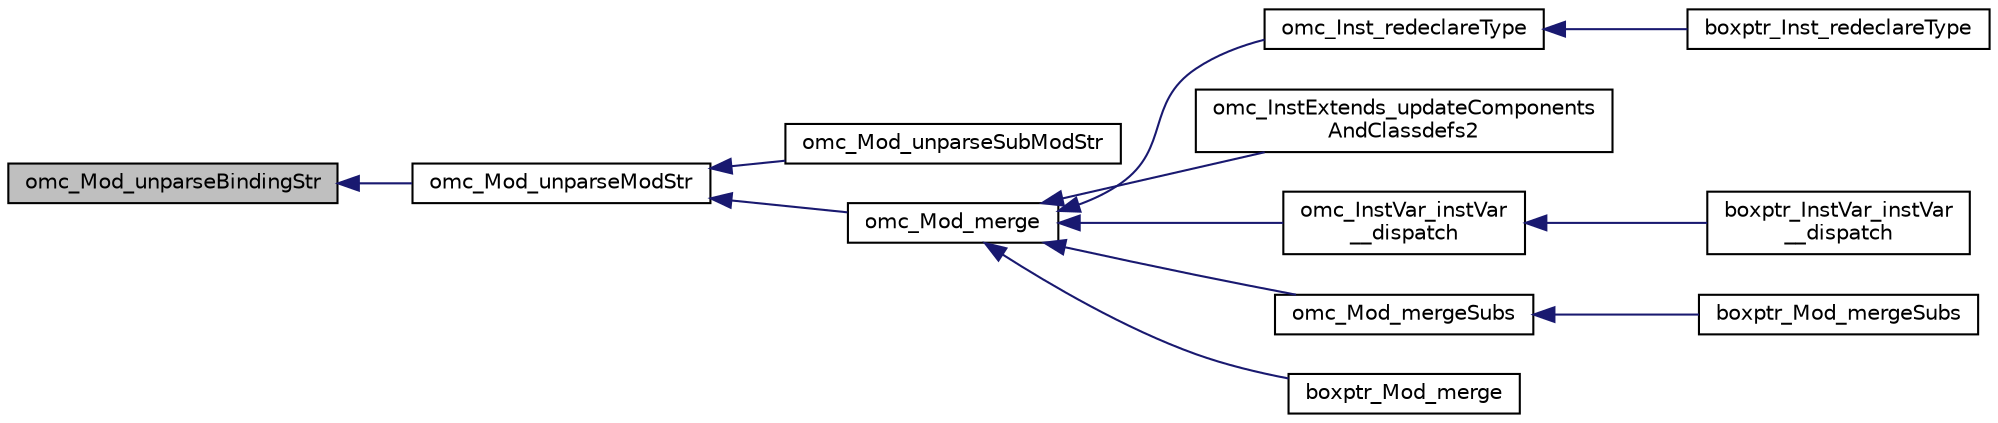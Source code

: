 digraph "omc_Mod_unparseBindingStr"
{
  edge [fontname="Helvetica",fontsize="10",labelfontname="Helvetica",labelfontsize="10"];
  node [fontname="Helvetica",fontsize="10",shape=record];
  rankdir="LR";
  Node6754 [label="omc_Mod_unparseBindingStr",height=0.2,width=0.4,color="black", fillcolor="grey75", style="filled", fontcolor="black"];
  Node6754 -> Node6755 [dir="back",color="midnightblue",fontsize="10",style="solid",fontname="Helvetica"];
  Node6755 [label="omc_Mod_unparseModStr",height=0.2,width=0.4,color="black", fillcolor="white", style="filled",URL="$d9/dd4/_mod_8h.html#a63885e9da8ad044da7fb9b8a54d58918"];
  Node6755 -> Node6756 [dir="back",color="midnightblue",fontsize="10",style="solid",fontname="Helvetica"];
  Node6756 [label="omc_Mod_unparseSubModStr",height=0.2,width=0.4,color="black", fillcolor="white", style="filled",URL="$d1/dd5/_mod_8c.html#a9f9643e96a212b23edf2f9eeb4973de8"];
  Node6755 -> Node6757 [dir="back",color="midnightblue",fontsize="10",style="solid",fontname="Helvetica"];
  Node6757 [label="omc_Mod_merge",height=0.2,width=0.4,color="black", fillcolor="white", style="filled",URL="$d9/dd4/_mod_8h.html#a97cdc706fc9d41835d40eb32addb17d4"];
  Node6757 -> Node6758 [dir="back",color="midnightblue",fontsize="10",style="solid",fontname="Helvetica"];
  Node6758 [label="omc_Inst_redeclareType",height=0.2,width=0.4,color="black", fillcolor="white", style="filled",URL="$d9/d5c/_inst_8h.html#a5d23f291076be33a4476ad7a5e16aeed"];
  Node6758 -> Node6759 [dir="back",color="midnightblue",fontsize="10",style="solid",fontname="Helvetica"];
  Node6759 [label="boxptr_Inst_redeclareType",height=0.2,width=0.4,color="black", fillcolor="white", style="filled",URL="$d9/d5c/_inst_8h.html#a5f34368247a7838413aa837c9a338b7d"];
  Node6757 -> Node6760 [dir="back",color="midnightblue",fontsize="10",style="solid",fontname="Helvetica"];
  Node6760 [label="omc_InstExtends_updateComponents\lAndClassdefs2",height=0.2,width=0.4,color="black", fillcolor="white", style="filled",URL="$d1/d38/_inst_extends_8c.html#a715c869d4b40f4bcb95488bfbf10cf9c"];
  Node6757 -> Node6761 [dir="back",color="midnightblue",fontsize="10",style="solid",fontname="Helvetica"];
  Node6761 [label="omc_InstVar_instVar\l__dispatch",height=0.2,width=0.4,color="black", fillcolor="white", style="filled",URL="$d6/d54/_inst_var_8c.html#a30c666d5e62e0e0cc36dc5041cc6c43d"];
  Node6761 -> Node6762 [dir="back",color="midnightblue",fontsize="10",style="solid",fontname="Helvetica"];
  Node6762 [label="boxptr_InstVar_instVar\l__dispatch",height=0.2,width=0.4,color="black", fillcolor="white", style="filled",URL="$d6/d54/_inst_var_8c.html#a62e0a9b61bb9c632c69b95c7924d8311"];
  Node6757 -> Node6763 [dir="back",color="midnightblue",fontsize="10",style="solid",fontname="Helvetica"];
  Node6763 [label="omc_Mod_mergeSubs",height=0.2,width=0.4,color="black", fillcolor="white", style="filled",URL="$d1/dd5/_mod_8c.html#ac982e2c0f4d0fe28aba92b52f0411423"];
  Node6763 -> Node6764 [dir="back",color="midnightblue",fontsize="10",style="solid",fontname="Helvetica"];
  Node6764 [label="boxptr_Mod_mergeSubs",height=0.2,width=0.4,color="black", fillcolor="white", style="filled",URL="$d1/dd5/_mod_8c.html#af0805a7b54ba71c6aa7c502ac4274f6a"];
  Node6757 -> Node6765 [dir="back",color="midnightblue",fontsize="10",style="solid",fontname="Helvetica"];
  Node6765 [label="boxptr_Mod_merge",height=0.2,width=0.4,color="black", fillcolor="white", style="filled",URL="$d9/dd4/_mod_8h.html#a459dcb5ac069f27590d3fdda36535773"];
}
